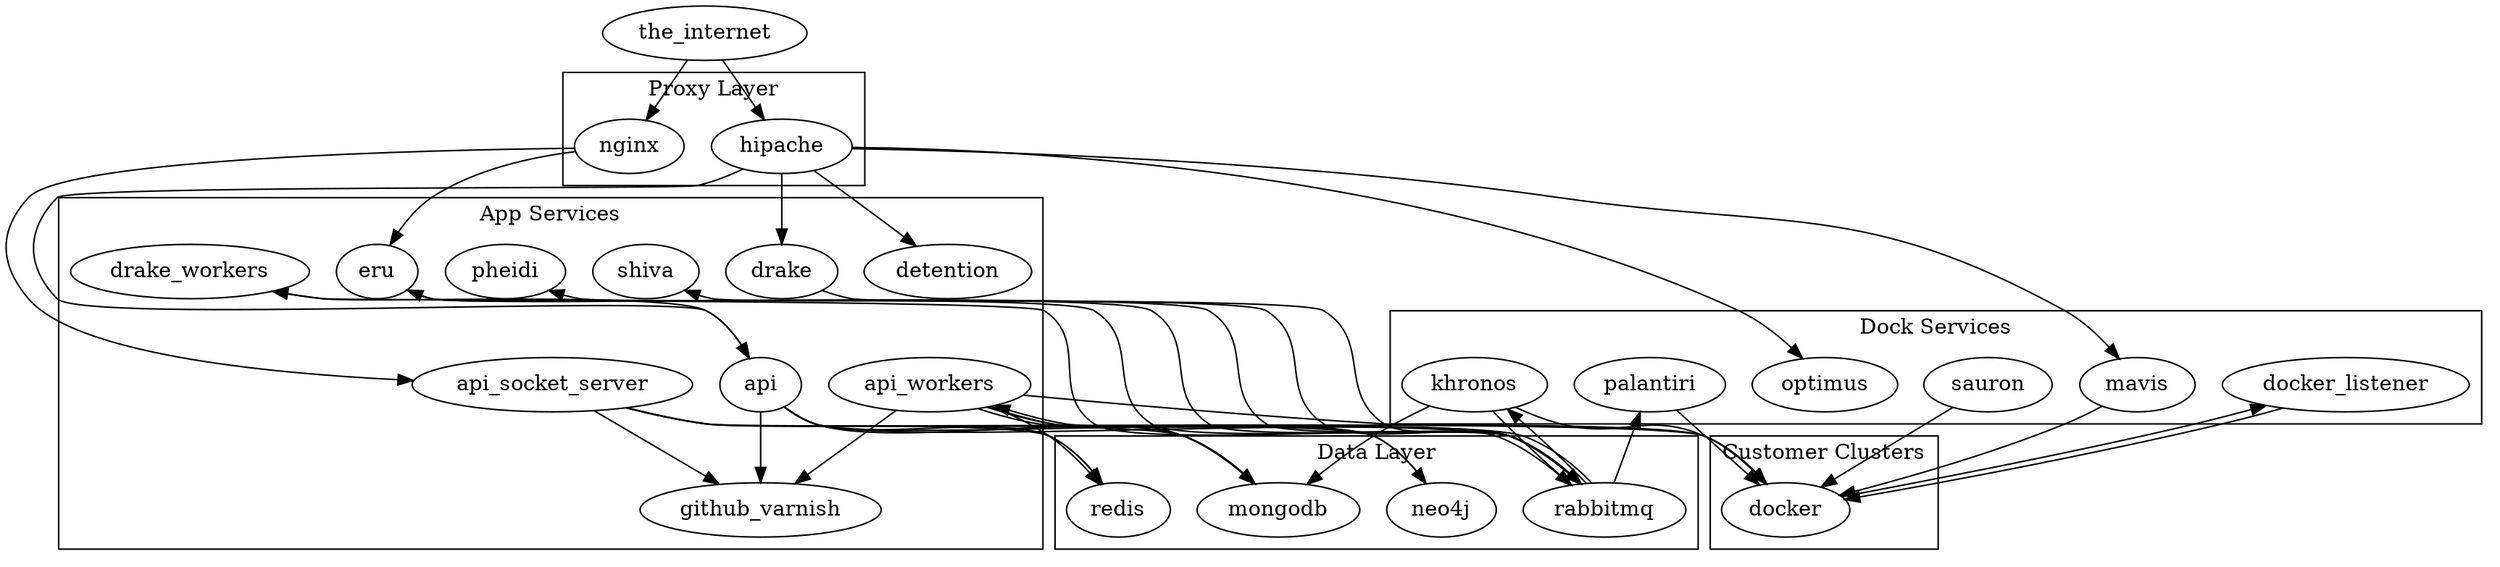 digraph {
  # describe the groups
  subgraph cluster_0 {
    label = "Data Layer"
    mongodb
    rabbitmq
    redis
    neo4j
  }
  subgraph cluster_1 {
    label = "App Services"
    api
    api_socket_server
    api_workers
    detention
    drake
    drake_workers
    eru
    github_varnish
    pheidi
    shiva
  }
  subgraph cluster_4 {
    label = "Dock Services"
    docker_listener
    khronos
    mavis
    optimus
    palantiri
    sauron
  }
  subgraph cluster_2 {
    label = "Proxy Layer"
    nginx
    hipache
  }
  subgraph cluster_3 {
    label = "Customer Clusters"
    docker
  }

  # here's the actual interactions
  api -> mongodb, redis, neo4j, rabbitmq, github_varnish
  api_socket_server -> mongodb, redis, docker, github_varnish
  api_workers -> mongodb, redis, neo4j, rabbitmq, docker, github_varnish
  drake -> rabbitmq
  drake_workers -> api
  eru -> rabbitmq
  docker_listener -> docker
  khronos -> mongodb, docker, rabbitmq
  mavis -> docker
  palantiri -> docker
  sauron -> docker
  hipache -> drake, api, detention, optimus, mavis
  nginx -> api_socket_server, eru
  rabbitmq -> api_workers, drake_workers, pheidi, shiva, khronos, palantiri, eru
  docker -> docker_listener
  the_internet -> nginx, hipache
}
